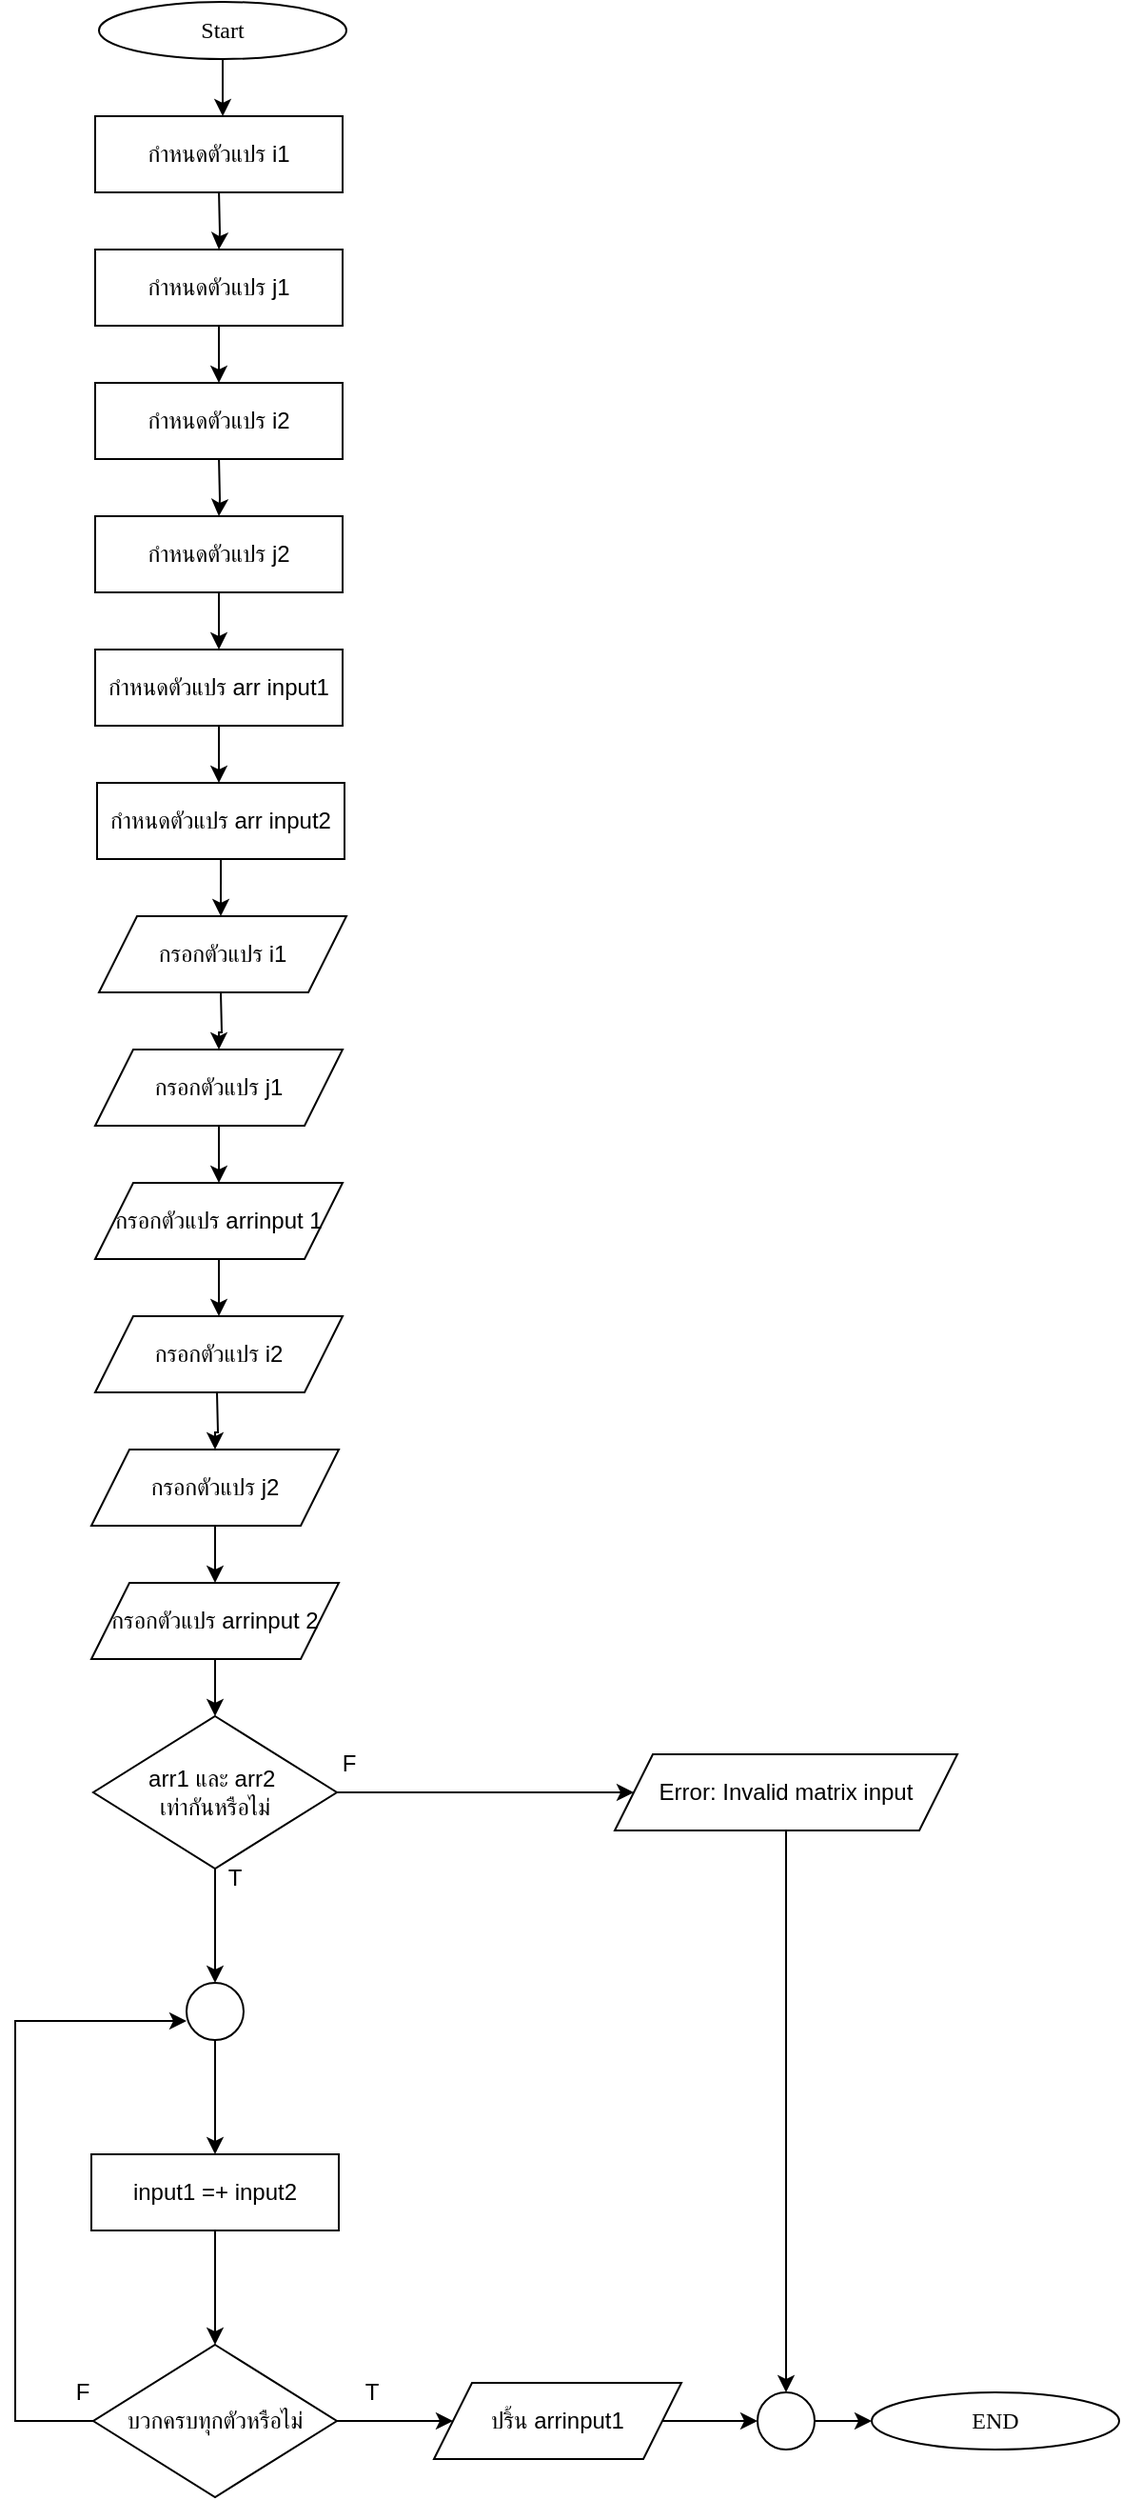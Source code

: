 <mxfile version="25.0.1">
  <diagram name="Page-1" id="bozIwjCp13yPHNTaXhQK">
    <mxGraphModel dx="2745" dy="2127" grid="1" gridSize="10" guides="1" tooltips="1" connect="1" arrows="1" fold="1" page="1" pageScale="1" pageWidth="850" pageHeight="1100" math="0" shadow="0">
      <root>
        <mxCell id="0" />
        <mxCell id="1" parent="0" />
        <mxCell id="YUA5wfrdBOkKvpAy2gwH-1" value="" style="edgeStyle=orthogonalEdgeStyle;rounded=0;orthogonalLoop=1;jettySize=auto;html=1;" edge="1" parent="1" source="YUA5wfrdBOkKvpAy2gwH-2">
          <mxGeometry relative="1" as="geometry">
            <mxPoint x="-630.966" y="-1000" as="targetPoint" />
          </mxGeometry>
        </mxCell>
        <mxCell id="YUA5wfrdBOkKvpAy2gwH-2" value="&lt;font data-font-src=&quot;https://fonts.googleapis.com/css?family=Sarabun&quot; face=&quot;Sarabun&quot;&gt;Start&lt;/font&gt;" style="ellipse;whiteSpace=wrap;html=1;" vertex="1" parent="1">
          <mxGeometry x="-696.0" y="-1060" width="130" height="30" as="geometry" />
        </mxCell>
        <mxCell id="YUA5wfrdBOkKvpAy2gwH-3" value="" style="edgeStyle=orthogonalEdgeStyle;rounded=0;orthogonalLoop=1;jettySize=auto;html=1;" edge="1" parent="1">
          <mxGeometry relative="1" as="geometry">
            <mxPoint x="-632.966" y="-680" as="sourcePoint" />
            <mxPoint x="-633" y="-650" as="targetPoint" />
          </mxGeometry>
        </mxCell>
        <mxCell id="YUA5wfrdBOkKvpAy2gwH-4" value="กำหนดตัวแปร arr input1" style="rounded=0;whiteSpace=wrap;html=1;" vertex="1" parent="1">
          <mxGeometry x="-698.0" y="-720" width="130" height="40" as="geometry" />
        </mxCell>
        <mxCell id="YUA5wfrdBOkKvpAy2gwH-5" value="" style="edgeStyle=orthogonalEdgeStyle;rounded=0;orthogonalLoop=1;jettySize=auto;html=1;" edge="1" parent="1">
          <mxGeometry relative="1" as="geometry">
            <mxPoint x="-631.966" y="-610" as="sourcePoint" />
            <mxPoint x="-632" y="-580" as="targetPoint" />
          </mxGeometry>
        </mxCell>
        <mxCell id="YUA5wfrdBOkKvpAy2gwH-6" value="" style="edgeStyle=orthogonalEdgeStyle;rounded=0;orthogonalLoop=1;jettySize=auto;html=1;" edge="1" parent="1" target="YUA5wfrdBOkKvpAy2gwH-17">
          <mxGeometry relative="1" as="geometry">
            <mxPoint x="-632" y="-540" as="sourcePoint" />
          </mxGeometry>
        </mxCell>
        <mxCell id="YUA5wfrdBOkKvpAy2gwH-7" value="กำหนดตัวแปร arr input2" style="rounded=0;whiteSpace=wrap;html=1;" vertex="1" parent="1">
          <mxGeometry x="-697.0" y="-650" width="130" height="40" as="geometry" />
        </mxCell>
        <mxCell id="YUA5wfrdBOkKvpAy2gwH-8" value="" style="edgeStyle=orthogonalEdgeStyle;rounded=0;orthogonalLoop=1;jettySize=auto;html=1;" edge="1" parent="1" target="YUA5wfrdBOkKvpAy2gwH-10">
          <mxGeometry relative="1" as="geometry">
            <mxPoint x="-632.966" y="-960" as="sourcePoint" />
          </mxGeometry>
        </mxCell>
        <mxCell id="YUA5wfrdBOkKvpAy2gwH-9" value="" style="edgeStyle=orthogonalEdgeStyle;rounded=0;orthogonalLoop=1;jettySize=auto;html=1;" edge="1" parent="1" source="YUA5wfrdBOkKvpAy2gwH-10" target="YUA5wfrdBOkKvpAy2gwH-15">
          <mxGeometry relative="1" as="geometry" />
        </mxCell>
        <mxCell id="YUA5wfrdBOkKvpAy2gwH-10" value="กำหนดตัวแปร j1" style="rounded=0;whiteSpace=wrap;html=1;" vertex="1" parent="1">
          <mxGeometry x="-698.0" y="-930" width="130" height="40" as="geometry" />
        </mxCell>
        <mxCell id="YUA5wfrdBOkKvpAy2gwH-11" value="กำหนดตัวแปร i1" style="rounded=0;whiteSpace=wrap;html=1;" vertex="1" parent="1">
          <mxGeometry x="-698.0" y="-1000" width="130" height="40" as="geometry" />
        </mxCell>
        <mxCell id="YUA5wfrdBOkKvpAy2gwH-12" value="" style="edgeStyle=orthogonalEdgeStyle;rounded=0;orthogonalLoop=1;jettySize=auto;html=1;" edge="1" parent="1" target="YUA5wfrdBOkKvpAy2gwH-14">
          <mxGeometry relative="1" as="geometry">
            <mxPoint x="-632.966" y="-820" as="sourcePoint" />
          </mxGeometry>
        </mxCell>
        <mxCell id="YUA5wfrdBOkKvpAy2gwH-13" value="" style="edgeStyle=orthogonalEdgeStyle;rounded=0;orthogonalLoop=1;jettySize=auto;html=1;" edge="1" parent="1" source="YUA5wfrdBOkKvpAy2gwH-14" target="YUA5wfrdBOkKvpAy2gwH-4">
          <mxGeometry relative="1" as="geometry" />
        </mxCell>
        <mxCell id="YUA5wfrdBOkKvpAy2gwH-14" value="กำหนดตัวแปร j2" style="rounded=0;whiteSpace=wrap;html=1;" vertex="1" parent="1">
          <mxGeometry x="-698.0" y="-790" width="130" height="40" as="geometry" />
        </mxCell>
        <mxCell id="YUA5wfrdBOkKvpAy2gwH-15" value="กำหนดตัวแปร i2" style="rounded=0;whiteSpace=wrap;html=1;" vertex="1" parent="1">
          <mxGeometry x="-698.0" y="-860" width="130" height="40" as="geometry" />
        </mxCell>
        <mxCell id="YUA5wfrdBOkKvpAy2gwH-16" value="" style="edgeStyle=orthogonalEdgeStyle;rounded=0;orthogonalLoop=1;jettySize=auto;html=1;" edge="1" parent="1" source="YUA5wfrdBOkKvpAy2gwH-17" target="YUA5wfrdBOkKvpAy2gwH-20">
          <mxGeometry relative="1" as="geometry" />
        </mxCell>
        <mxCell id="YUA5wfrdBOkKvpAy2gwH-17" value="กรอกตัวแปร j1" style="rounded=0;whiteSpace=wrap;html=1;shape=parallelogram;perimeter=parallelogramPerimeter;fixedSize=1;" vertex="1" parent="1">
          <mxGeometry x="-698.0" y="-510" width="130" height="40" as="geometry" />
        </mxCell>
        <mxCell id="YUA5wfrdBOkKvpAy2gwH-18" value="กรอกตัวแปร i1" style="rounded=0;whiteSpace=wrap;html=1;shape=parallelogram;perimeter=parallelogramPerimeter;fixedSize=1;" vertex="1" parent="1">
          <mxGeometry x="-696.0" y="-580" width="130" height="40" as="geometry" />
        </mxCell>
        <mxCell id="YUA5wfrdBOkKvpAy2gwH-19" value="" style="edgeStyle=orthogonalEdgeStyle;rounded=0;orthogonalLoop=1;jettySize=auto;html=1;" edge="1" parent="1" source="YUA5wfrdBOkKvpAy2gwH-20" target="YUA5wfrdBOkKvpAy2gwH-24">
          <mxGeometry relative="1" as="geometry" />
        </mxCell>
        <mxCell id="YUA5wfrdBOkKvpAy2gwH-20" value="กรอกตัวแปร arrinput 1" style="rounded=0;whiteSpace=wrap;html=1;shape=parallelogram;perimeter=parallelogramPerimeter;fixedSize=1;" vertex="1" parent="1">
          <mxGeometry x="-698.0" y="-440" width="130" height="40" as="geometry" />
        </mxCell>
        <mxCell id="YUA5wfrdBOkKvpAy2gwH-21" value="" style="edgeStyle=orthogonalEdgeStyle;rounded=0;orthogonalLoop=1;jettySize=auto;html=1;" edge="1" parent="1" target="YUA5wfrdBOkKvpAy2gwH-23">
          <mxGeometry relative="1" as="geometry">
            <mxPoint x="-634" y="-330" as="sourcePoint" />
          </mxGeometry>
        </mxCell>
        <mxCell id="YUA5wfrdBOkKvpAy2gwH-22" value="" style="edgeStyle=orthogonalEdgeStyle;rounded=0;orthogonalLoop=1;jettySize=auto;html=1;" edge="1" parent="1" source="YUA5wfrdBOkKvpAy2gwH-23" target="YUA5wfrdBOkKvpAy2gwH-26">
          <mxGeometry relative="1" as="geometry" />
        </mxCell>
        <mxCell id="YUA5wfrdBOkKvpAy2gwH-23" value="กรอกตัวแปร j2" style="rounded=0;whiteSpace=wrap;html=1;shape=parallelogram;perimeter=parallelogramPerimeter;fixedSize=1;" vertex="1" parent="1">
          <mxGeometry x="-700.0" y="-300" width="130" height="40" as="geometry" />
        </mxCell>
        <mxCell id="YUA5wfrdBOkKvpAy2gwH-24" value="กรอกตัวแปร i2" style="rounded=0;whiteSpace=wrap;html=1;shape=parallelogram;perimeter=parallelogramPerimeter;fixedSize=1;" vertex="1" parent="1">
          <mxGeometry x="-698.0" y="-370" width="130" height="40" as="geometry" />
        </mxCell>
        <mxCell id="YUA5wfrdBOkKvpAy2gwH-25" value="" style="edgeStyle=orthogonalEdgeStyle;rounded=0;orthogonalLoop=1;jettySize=auto;html=1;" edge="1" parent="1" source="YUA5wfrdBOkKvpAy2gwH-26" target="YUA5wfrdBOkKvpAy2gwH-29">
          <mxGeometry relative="1" as="geometry" />
        </mxCell>
        <mxCell id="YUA5wfrdBOkKvpAy2gwH-26" value="กรอกตัวแปร arrinput 2" style="rounded=0;whiteSpace=wrap;html=1;shape=parallelogram;perimeter=parallelogramPerimeter;fixedSize=1;" vertex="1" parent="1">
          <mxGeometry x="-700.0" y="-230" width="130" height="40" as="geometry" />
        </mxCell>
        <mxCell id="YUA5wfrdBOkKvpAy2gwH-27" value="" style="edgeStyle=orthogonalEdgeStyle;rounded=0;orthogonalLoop=1;jettySize=auto;html=1;" edge="1" parent="1" source="YUA5wfrdBOkKvpAy2gwH-29" target="YUA5wfrdBOkKvpAy2gwH-35">
          <mxGeometry relative="1" as="geometry" />
        </mxCell>
        <mxCell id="YUA5wfrdBOkKvpAy2gwH-28" style="edgeStyle=orthogonalEdgeStyle;rounded=0;orthogonalLoop=1;jettySize=auto;html=1;entryX=0;entryY=0.5;entryDx=0;entryDy=0;" edge="1" parent="1" source="YUA5wfrdBOkKvpAy2gwH-29" target="YUA5wfrdBOkKvpAy2gwH-41">
          <mxGeometry relative="1" as="geometry" />
        </mxCell>
        <mxCell id="YUA5wfrdBOkKvpAy2gwH-29" value="arr1 และ arr2&amp;nbsp;&lt;div&gt;เท่ากันหรือไม่&lt;/div&gt;" style="rhombus;whiteSpace=wrap;html=1;" vertex="1" parent="1">
          <mxGeometry x="-699" y="-160" width="128" height="80" as="geometry" />
        </mxCell>
        <mxCell id="YUA5wfrdBOkKvpAy2gwH-30" value="" style="edgeStyle=orthogonalEdgeStyle;rounded=0;orthogonalLoop=1;jettySize=auto;html=1;" edge="1" parent="1" source="YUA5wfrdBOkKvpAy2gwH-31" target="YUA5wfrdBOkKvpAy2gwH-33">
          <mxGeometry relative="1" as="geometry" />
        </mxCell>
        <mxCell id="YUA5wfrdBOkKvpAy2gwH-31" value="input1 =+ input2" style="rounded=0;whiteSpace=wrap;html=1;" vertex="1" parent="1">
          <mxGeometry x="-700.0" y="70" width="130" height="40" as="geometry" />
        </mxCell>
        <mxCell id="YUA5wfrdBOkKvpAy2gwH-32" value="" style="edgeStyle=orthogonalEdgeStyle;rounded=0;orthogonalLoop=1;jettySize=auto;html=1;" edge="1" parent="1" source="YUA5wfrdBOkKvpAy2gwH-33" target="YUA5wfrdBOkKvpAy2gwH-38">
          <mxGeometry relative="1" as="geometry" />
        </mxCell>
        <mxCell id="YUA5wfrdBOkKvpAy2gwH-33" value="บวกครบทุกตัวหรือไม่" style="rhombus;whiteSpace=wrap;html=1;" vertex="1" parent="1">
          <mxGeometry x="-699" y="170" width="128" height="80" as="geometry" />
        </mxCell>
        <mxCell id="YUA5wfrdBOkKvpAy2gwH-34" value="" style="edgeStyle=orthogonalEdgeStyle;rounded=0;orthogonalLoop=1;jettySize=auto;html=1;" edge="1" parent="1" source="YUA5wfrdBOkKvpAy2gwH-35" target="YUA5wfrdBOkKvpAy2gwH-31">
          <mxGeometry relative="1" as="geometry" />
        </mxCell>
        <mxCell id="YUA5wfrdBOkKvpAy2gwH-35" value="" style="ellipse;whiteSpace=wrap;html=1;aspect=fixed;" vertex="1" parent="1">
          <mxGeometry x="-650" y="-20" width="30" height="30" as="geometry" />
        </mxCell>
        <mxCell id="YUA5wfrdBOkKvpAy2gwH-36" style="edgeStyle=orthogonalEdgeStyle;rounded=0;orthogonalLoop=1;jettySize=auto;html=1;entryX=0;entryY=0.667;entryDx=0;entryDy=0;entryPerimeter=0;" edge="1" parent="1" source="YUA5wfrdBOkKvpAy2gwH-33" target="YUA5wfrdBOkKvpAy2gwH-35">
          <mxGeometry relative="1" as="geometry">
            <Array as="points">
              <mxPoint x="-740" y="210" />
              <mxPoint x="-740" />
            </Array>
          </mxGeometry>
        </mxCell>
        <mxCell id="YUA5wfrdBOkKvpAy2gwH-37" value="" style="edgeStyle=orthogonalEdgeStyle;rounded=0;orthogonalLoop=1;jettySize=auto;html=1;" edge="1" parent="1" source="YUA5wfrdBOkKvpAy2gwH-38" target="YUA5wfrdBOkKvpAy2gwH-43">
          <mxGeometry relative="1" as="geometry" />
        </mxCell>
        <mxCell id="YUA5wfrdBOkKvpAy2gwH-38" value="ปริ้น arrinput1" style="rounded=0;whiteSpace=wrap;html=1;shape=parallelogram;perimeter=parallelogramPerimeter;fixedSize=1;" vertex="1" parent="1">
          <mxGeometry x="-520.0" y="190" width="130" height="40" as="geometry" />
        </mxCell>
        <mxCell id="YUA5wfrdBOkKvpAy2gwH-39" value="&lt;font face=&quot;Sarabun&quot;&gt;END&lt;/font&gt;" style="ellipse;whiteSpace=wrap;html=1;" vertex="1" parent="1">
          <mxGeometry x="-290.0" y="195" width="130" height="30" as="geometry" />
        </mxCell>
        <mxCell id="YUA5wfrdBOkKvpAy2gwH-40" style="edgeStyle=orthogonalEdgeStyle;rounded=0;orthogonalLoop=1;jettySize=auto;html=1;entryX=0.5;entryY=0;entryDx=0;entryDy=0;" edge="1" parent="1" source="YUA5wfrdBOkKvpAy2gwH-41" target="YUA5wfrdBOkKvpAy2gwH-43">
          <mxGeometry relative="1" as="geometry" />
        </mxCell>
        <mxCell id="YUA5wfrdBOkKvpAy2gwH-41" value="Error: Invalid matrix input" style="rounded=0;whiteSpace=wrap;html=1;shape=parallelogram;perimeter=parallelogramPerimeter;fixedSize=1;" vertex="1" parent="1">
          <mxGeometry x="-425" y="-140" width="180" height="40" as="geometry" />
        </mxCell>
        <mxCell id="YUA5wfrdBOkKvpAy2gwH-42" value="" style="edgeStyle=orthogonalEdgeStyle;rounded=0;orthogonalLoop=1;jettySize=auto;html=1;" edge="1" parent="1" source="YUA5wfrdBOkKvpAy2gwH-43" target="YUA5wfrdBOkKvpAy2gwH-39">
          <mxGeometry relative="1" as="geometry" />
        </mxCell>
        <mxCell id="YUA5wfrdBOkKvpAy2gwH-43" value="" style="ellipse;whiteSpace=wrap;html=1;aspect=fixed;" vertex="1" parent="1">
          <mxGeometry x="-350" y="195" width="30" height="30" as="geometry" />
        </mxCell>
        <mxCell id="YUA5wfrdBOkKvpAy2gwH-44" value="T" style="text;html=1;align=center;verticalAlign=middle;resizable=0;points=[];autosize=1;strokeColor=none;fillColor=none;" vertex="1" parent="1">
          <mxGeometry x="-640" y="-90" width="30" height="30" as="geometry" />
        </mxCell>
        <mxCell id="YUA5wfrdBOkKvpAy2gwH-45" value="F" style="text;html=1;align=center;verticalAlign=middle;resizable=0;points=[];autosize=1;strokeColor=none;fillColor=none;" vertex="1" parent="1">
          <mxGeometry x="-580" y="-150" width="30" height="30" as="geometry" />
        </mxCell>
        <mxCell id="YUA5wfrdBOkKvpAy2gwH-46" value="T" style="text;html=1;align=center;verticalAlign=middle;resizable=0;points=[];autosize=1;strokeColor=none;fillColor=none;" vertex="1" parent="1">
          <mxGeometry x="-568" y="180" width="30" height="30" as="geometry" />
        </mxCell>
        <mxCell id="YUA5wfrdBOkKvpAy2gwH-47" value="F" style="text;html=1;align=center;verticalAlign=middle;resizable=0;points=[];autosize=1;strokeColor=none;fillColor=none;" vertex="1" parent="1">
          <mxGeometry x="-720" y="180" width="30" height="30" as="geometry" />
        </mxCell>
      </root>
    </mxGraphModel>
  </diagram>
</mxfile>
